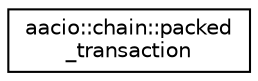 digraph "Graphical Class Hierarchy"
{
  edge [fontname="Helvetica",fontsize="10",labelfontname="Helvetica",labelfontsize="10"];
  node [fontname="Helvetica",fontsize="10",shape=record];
  rankdir="LR";
  Node0 [label="aacio::chain::packed\l_transaction",height=0.2,width=0.4,color="black", fillcolor="white", style="filled",URL="$structaacio_1_1chain_1_1packed__transaction.html"];
}

